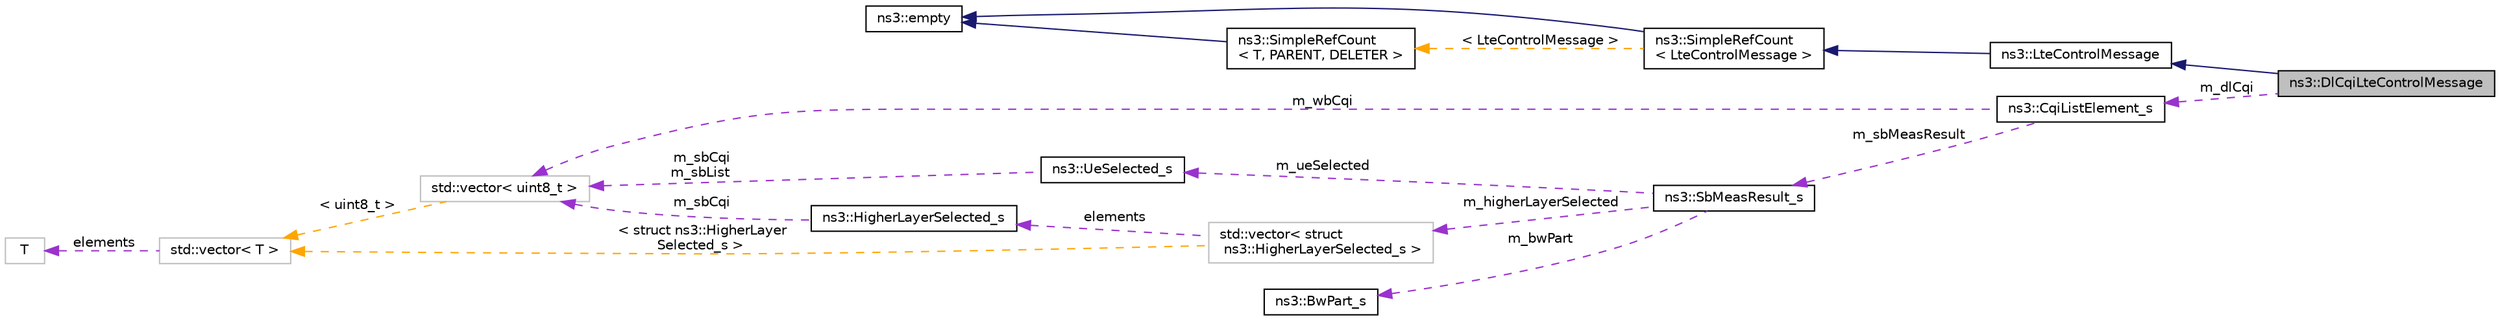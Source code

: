 digraph "ns3::DlCqiLteControlMessage"
{
 // LATEX_PDF_SIZE
  edge [fontname="Helvetica",fontsize="10",labelfontname="Helvetica",labelfontsize="10"];
  node [fontname="Helvetica",fontsize="10",shape=record];
  rankdir="LR";
  Node1 [label="ns3::DlCqiLteControlMessage",height=0.2,width=0.4,color="black", fillcolor="grey75", style="filled", fontcolor="black",tooltip="The downlink CqiLteControlMessage defines an ideal list of feedback about the channel quality sent by..."];
  Node2 -> Node1 [dir="back",color="midnightblue",fontsize="10",style="solid",fontname="Helvetica"];
  Node2 [label="ns3::LteControlMessage",height=0.2,width=0.4,color="black", fillcolor="white", style="filled",URL="$classns3_1_1_lte_control_message.html",tooltip="The LteControlMessage provides a basic implementations for control messages (such as PDCCH allocation..."];
  Node3 -> Node2 [dir="back",color="midnightblue",fontsize="10",style="solid",fontname="Helvetica"];
  Node3 [label="ns3::SimpleRefCount\l\< LteControlMessage \>",height=0.2,width=0.4,color="black", fillcolor="white", style="filled",URL="$classns3_1_1_simple_ref_count.html",tooltip=" "];
  Node4 -> Node3 [dir="back",color="midnightblue",fontsize="10",style="solid",fontname="Helvetica"];
  Node4 [label="ns3::empty",height=0.2,width=0.4,color="black", fillcolor="white", style="filled",URL="$classns3_1_1empty.html",tooltip="make Callback use a separate empty type"];
  Node5 -> Node3 [dir="back",color="orange",fontsize="10",style="dashed",label=" \< LteControlMessage \>" ,fontname="Helvetica"];
  Node5 [label="ns3::SimpleRefCount\l\< T, PARENT, DELETER \>",height=0.2,width=0.4,color="black", fillcolor="white", style="filled",URL="$classns3_1_1_simple_ref_count.html",tooltip="A template-based reference counting class."];
  Node4 -> Node5 [dir="back",color="midnightblue",fontsize="10",style="solid",fontname="Helvetica"];
  Node6 -> Node1 [dir="back",color="darkorchid3",fontsize="10",style="dashed",label=" m_dlCqi" ,fontname="Helvetica"];
  Node6 [label="ns3::CqiListElement_s",height=0.2,width=0.4,color="black", fillcolor="white", style="filled",URL="$structns3_1_1_cqi_list_element__s.html",tooltip="See section 4.3.24 cqiListElement."];
  Node7 -> Node6 [dir="back",color="darkorchid3",fontsize="10",style="dashed",label=" m_wbCqi" ,fontname="Helvetica"];
  Node7 [label="std::vector\< uint8_t \>",height=0.2,width=0.4,color="grey75", fillcolor="white", style="filled",tooltip=" "];
  Node8 -> Node7 [dir="back",color="orange",fontsize="10",style="dashed",label=" \< uint8_t \>" ,fontname="Helvetica"];
  Node8 [label="std::vector\< T \>",height=0.2,width=0.4,color="grey75", fillcolor="white", style="filled",tooltip=" "];
  Node9 -> Node8 [dir="back",color="darkorchid3",fontsize="10",style="dashed",label=" elements" ,fontname="Helvetica"];
  Node9 [label="T",height=0.2,width=0.4,color="grey75", fillcolor="white", style="filled",tooltip=" "];
  Node10 -> Node6 [dir="back",color="darkorchid3",fontsize="10",style="dashed",label=" m_sbMeasResult" ,fontname="Helvetica"];
  Node10 [label="ns3::SbMeasResult_s",height=0.2,width=0.4,color="black", fillcolor="white", style="filled",URL="$structns3_1_1_sb_meas_result__s.html",tooltip="See section 4.3.25 sbMeasResult."];
  Node11 -> Node10 [dir="back",color="darkorchid3",fontsize="10",style="dashed",label=" m_ueSelected" ,fontname="Helvetica"];
  Node11 [label="ns3::UeSelected_s",height=0.2,width=0.4,color="black", fillcolor="white", style="filled",URL="$structns3_1_1_ue_selected__s.html",tooltip="See section 4.3.26 ueSelected."];
  Node7 -> Node11 [dir="back",color="darkorchid3",fontsize="10",style="dashed",label=" m_sbCqi\nm_sbList" ,fontname="Helvetica"];
  Node12 -> Node10 [dir="back",color="darkorchid3",fontsize="10",style="dashed",label=" m_higherLayerSelected" ,fontname="Helvetica"];
  Node12 [label="std::vector\< struct\l ns3::HigherLayerSelected_s \>",height=0.2,width=0.4,color="grey75", fillcolor="white", style="filled",tooltip=" "];
  Node13 -> Node12 [dir="back",color="darkorchid3",fontsize="10",style="dashed",label=" elements" ,fontname="Helvetica"];
  Node13 [label="ns3::HigherLayerSelected_s",height=0.2,width=0.4,color="black", fillcolor="white", style="filled",URL="$structns3_1_1_higher_layer_selected__s.html",tooltip="See section 4.3.27 higherLayerSelected."];
  Node7 -> Node13 [dir="back",color="darkorchid3",fontsize="10",style="dashed",label=" m_sbCqi" ,fontname="Helvetica"];
  Node8 -> Node12 [dir="back",color="orange",fontsize="10",style="dashed",label=" \< struct ns3::HigherLayer\lSelected_s \>" ,fontname="Helvetica"];
  Node14 -> Node10 [dir="back",color="darkorchid3",fontsize="10",style="dashed",label=" m_bwPart" ,fontname="Helvetica"];
  Node14 [label="ns3::BwPart_s",height=0.2,width=0.4,color="black", fillcolor="white", style="filled",URL="$structns3_1_1_bw_part__s.html",tooltip="See section 4.3.28 bwPart."];
}
